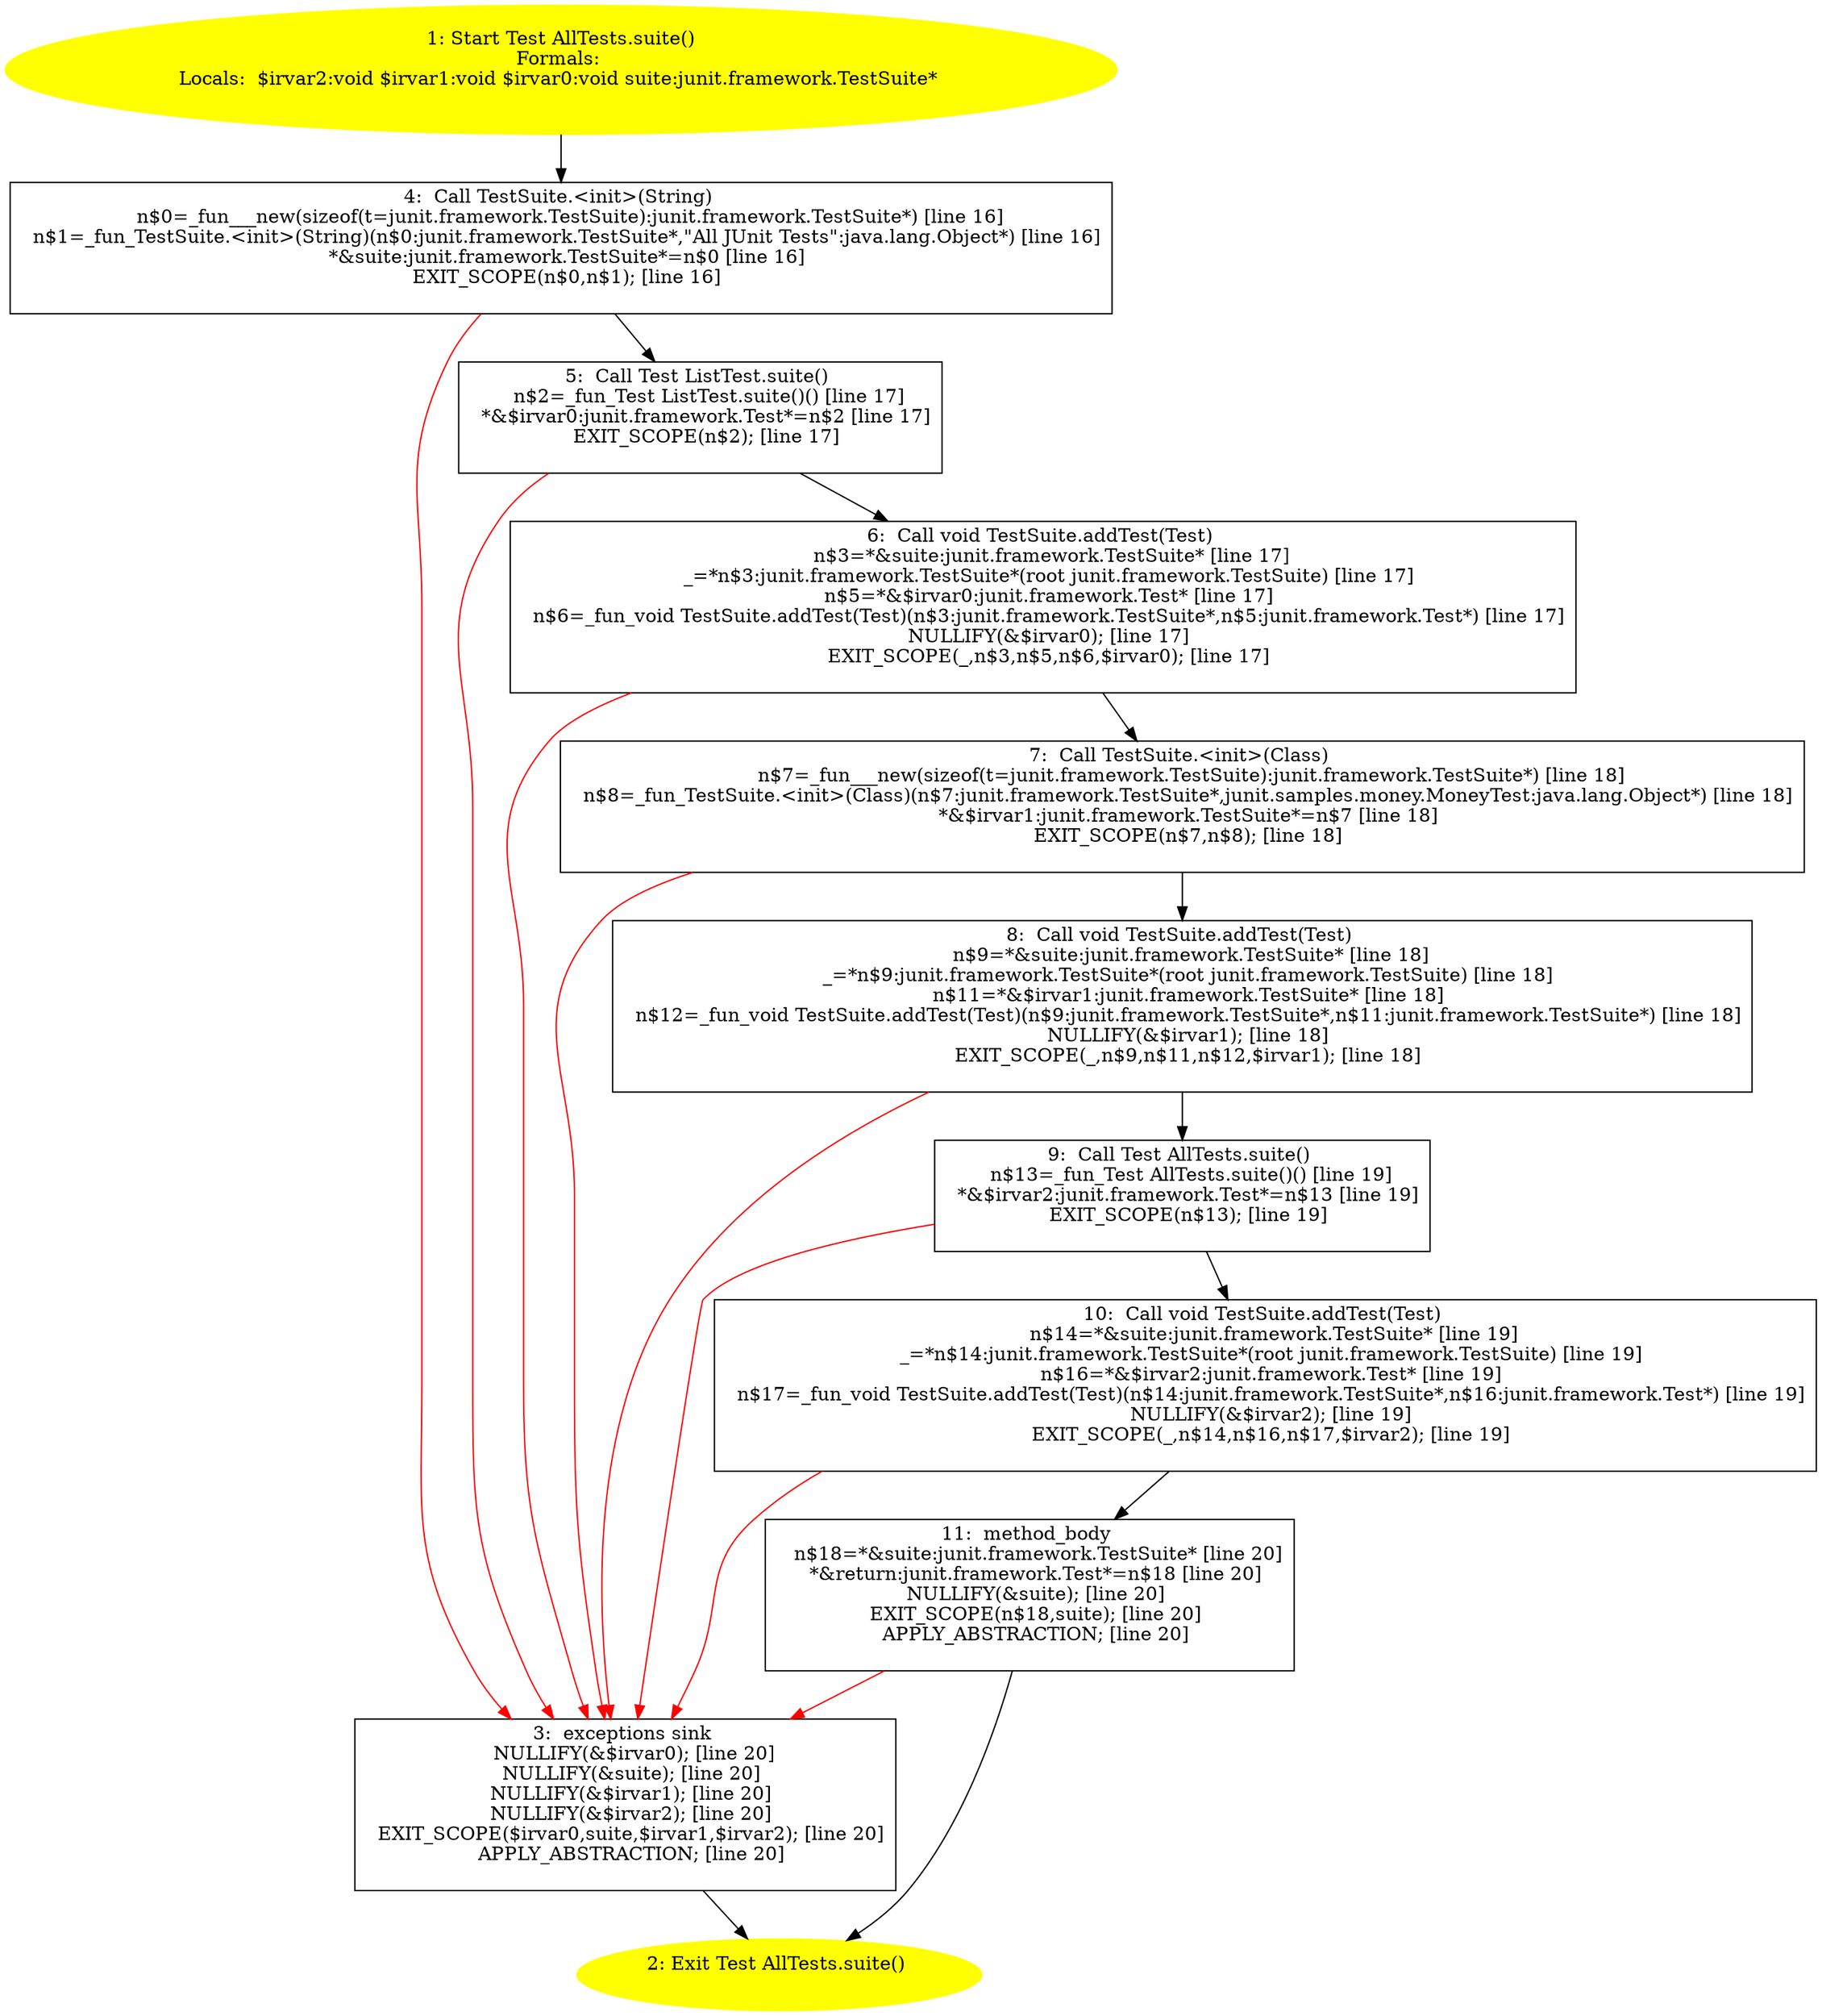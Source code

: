 /* @generated */
digraph cfg {
"junit.samples.AllTests.suite():junit.framework.Test.c7d9de836eb9d8b4b1eb6f2b79ac0735_1" [label="1: Start Test AllTests.suite()\nFormals: \nLocals:  $irvar2:void $irvar1:void $irvar0:void suite:junit.framework.TestSuite* \n  " color=yellow style=filled]
	

	 "junit.samples.AllTests.suite():junit.framework.Test.c7d9de836eb9d8b4b1eb6f2b79ac0735_1" -> "junit.samples.AllTests.suite():junit.framework.Test.c7d9de836eb9d8b4b1eb6f2b79ac0735_4" ;
"junit.samples.AllTests.suite():junit.framework.Test.c7d9de836eb9d8b4b1eb6f2b79ac0735_2" [label="2: Exit Test AllTests.suite() \n  " color=yellow style=filled]
	

"junit.samples.AllTests.suite():junit.framework.Test.c7d9de836eb9d8b4b1eb6f2b79ac0735_3" [label="3:  exceptions sink \n   NULLIFY(&$irvar0); [line 20]\n  NULLIFY(&suite); [line 20]\n  NULLIFY(&$irvar1); [line 20]\n  NULLIFY(&$irvar2); [line 20]\n  EXIT_SCOPE($irvar0,suite,$irvar1,$irvar2); [line 20]\n  APPLY_ABSTRACTION; [line 20]\n " shape="box"]
	

	 "junit.samples.AllTests.suite():junit.framework.Test.c7d9de836eb9d8b4b1eb6f2b79ac0735_3" -> "junit.samples.AllTests.suite():junit.framework.Test.c7d9de836eb9d8b4b1eb6f2b79ac0735_2" ;
"junit.samples.AllTests.suite():junit.framework.Test.c7d9de836eb9d8b4b1eb6f2b79ac0735_4" [label="4:  Call TestSuite.<init>(String) \n   n$0=_fun___new(sizeof(t=junit.framework.TestSuite):junit.framework.TestSuite*) [line 16]\n  n$1=_fun_TestSuite.<init>(String)(n$0:junit.framework.TestSuite*,\"All JUnit Tests\":java.lang.Object*) [line 16]\n  *&suite:junit.framework.TestSuite*=n$0 [line 16]\n  EXIT_SCOPE(n$0,n$1); [line 16]\n " shape="box"]
	

	 "junit.samples.AllTests.suite():junit.framework.Test.c7d9de836eb9d8b4b1eb6f2b79ac0735_4" -> "junit.samples.AllTests.suite():junit.framework.Test.c7d9de836eb9d8b4b1eb6f2b79ac0735_5" ;
	 "junit.samples.AllTests.suite():junit.framework.Test.c7d9de836eb9d8b4b1eb6f2b79ac0735_4" -> "junit.samples.AllTests.suite():junit.framework.Test.c7d9de836eb9d8b4b1eb6f2b79ac0735_3" [color="red" ];
"junit.samples.AllTests.suite():junit.framework.Test.c7d9de836eb9d8b4b1eb6f2b79ac0735_5" [label="5:  Call Test ListTest.suite() \n   n$2=_fun_Test ListTest.suite()() [line 17]\n  *&$irvar0:junit.framework.Test*=n$2 [line 17]\n  EXIT_SCOPE(n$2); [line 17]\n " shape="box"]
	

	 "junit.samples.AllTests.suite():junit.framework.Test.c7d9de836eb9d8b4b1eb6f2b79ac0735_5" -> "junit.samples.AllTests.suite():junit.framework.Test.c7d9de836eb9d8b4b1eb6f2b79ac0735_6" ;
	 "junit.samples.AllTests.suite():junit.framework.Test.c7d9de836eb9d8b4b1eb6f2b79ac0735_5" -> "junit.samples.AllTests.suite():junit.framework.Test.c7d9de836eb9d8b4b1eb6f2b79ac0735_3" [color="red" ];
"junit.samples.AllTests.suite():junit.framework.Test.c7d9de836eb9d8b4b1eb6f2b79ac0735_6" [label="6:  Call void TestSuite.addTest(Test) \n   n$3=*&suite:junit.framework.TestSuite* [line 17]\n  _=*n$3:junit.framework.TestSuite*(root junit.framework.TestSuite) [line 17]\n  n$5=*&$irvar0:junit.framework.Test* [line 17]\n  n$6=_fun_void TestSuite.addTest(Test)(n$3:junit.framework.TestSuite*,n$5:junit.framework.Test*) [line 17]\n  NULLIFY(&$irvar0); [line 17]\n  EXIT_SCOPE(_,n$3,n$5,n$6,$irvar0); [line 17]\n " shape="box"]
	

	 "junit.samples.AllTests.suite():junit.framework.Test.c7d9de836eb9d8b4b1eb6f2b79ac0735_6" -> "junit.samples.AllTests.suite():junit.framework.Test.c7d9de836eb9d8b4b1eb6f2b79ac0735_7" ;
	 "junit.samples.AllTests.suite():junit.framework.Test.c7d9de836eb9d8b4b1eb6f2b79ac0735_6" -> "junit.samples.AllTests.suite():junit.framework.Test.c7d9de836eb9d8b4b1eb6f2b79ac0735_3" [color="red" ];
"junit.samples.AllTests.suite():junit.framework.Test.c7d9de836eb9d8b4b1eb6f2b79ac0735_7" [label="7:  Call TestSuite.<init>(Class) \n   n$7=_fun___new(sizeof(t=junit.framework.TestSuite):junit.framework.TestSuite*) [line 18]\n  n$8=_fun_TestSuite.<init>(Class)(n$7:junit.framework.TestSuite*,junit.samples.money.MoneyTest:java.lang.Object*) [line 18]\n  *&$irvar1:junit.framework.TestSuite*=n$7 [line 18]\n  EXIT_SCOPE(n$7,n$8); [line 18]\n " shape="box"]
	

	 "junit.samples.AllTests.suite():junit.framework.Test.c7d9de836eb9d8b4b1eb6f2b79ac0735_7" -> "junit.samples.AllTests.suite():junit.framework.Test.c7d9de836eb9d8b4b1eb6f2b79ac0735_8" ;
	 "junit.samples.AllTests.suite():junit.framework.Test.c7d9de836eb9d8b4b1eb6f2b79ac0735_7" -> "junit.samples.AllTests.suite():junit.framework.Test.c7d9de836eb9d8b4b1eb6f2b79ac0735_3" [color="red" ];
"junit.samples.AllTests.suite():junit.framework.Test.c7d9de836eb9d8b4b1eb6f2b79ac0735_8" [label="8:  Call void TestSuite.addTest(Test) \n   n$9=*&suite:junit.framework.TestSuite* [line 18]\n  _=*n$9:junit.framework.TestSuite*(root junit.framework.TestSuite) [line 18]\n  n$11=*&$irvar1:junit.framework.TestSuite* [line 18]\n  n$12=_fun_void TestSuite.addTest(Test)(n$9:junit.framework.TestSuite*,n$11:junit.framework.TestSuite*) [line 18]\n  NULLIFY(&$irvar1); [line 18]\n  EXIT_SCOPE(_,n$9,n$11,n$12,$irvar1); [line 18]\n " shape="box"]
	

	 "junit.samples.AllTests.suite():junit.framework.Test.c7d9de836eb9d8b4b1eb6f2b79ac0735_8" -> "junit.samples.AllTests.suite():junit.framework.Test.c7d9de836eb9d8b4b1eb6f2b79ac0735_9" ;
	 "junit.samples.AllTests.suite():junit.framework.Test.c7d9de836eb9d8b4b1eb6f2b79ac0735_8" -> "junit.samples.AllTests.suite():junit.framework.Test.c7d9de836eb9d8b4b1eb6f2b79ac0735_3" [color="red" ];
"junit.samples.AllTests.suite():junit.framework.Test.c7d9de836eb9d8b4b1eb6f2b79ac0735_9" [label="9:  Call Test AllTests.suite() \n   n$13=_fun_Test AllTests.suite()() [line 19]\n  *&$irvar2:junit.framework.Test*=n$13 [line 19]\n  EXIT_SCOPE(n$13); [line 19]\n " shape="box"]
	

	 "junit.samples.AllTests.suite():junit.framework.Test.c7d9de836eb9d8b4b1eb6f2b79ac0735_9" -> "junit.samples.AllTests.suite():junit.framework.Test.c7d9de836eb9d8b4b1eb6f2b79ac0735_10" ;
	 "junit.samples.AllTests.suite():junit.framework.Test.c7d9de836eb9d8b4b1eb6f2b79ac0735_9" -> "junit.samples.AllTests.suite():junit.framework.Test.c7d9de836eb9d8b4b1eb6f2b79ac0735_3" [color="red" ];
"junit.samples.AllTests.suite():junit.framework.Test.c7d9de836eb9d8b4b1eb6f2b79ac0735_10" [label="10:  Call void TestSuite.addTest(Test) \n   n$14=*&suite:junit.framework.TestSuite* [line 19]\n  _=*n$14:junit.framework.TestSuite*(root junit.framework.TestSuite) [line 19]\n  n$16=*&$irvar2:junit.framework.Test* [line 19]\n  n$17=_fun_void TestSuite.addTest(Test)(n$14:junit.framework.TestSuite*,n$16:junit.framework.Test*) [line 19]\n  NULLIFY(&$irvar2); [line 19]\n  EXIT_SCOPE(_,n$14,n$16,n$17,$irvar2); [line 19]\n " shape="box"]
	

	 "junit.samples.AllTests.suite():junit.framework.Test.c7d9de836eb9d8b4b1eb6f2b79ac0735_10" -> "junit.samples.AllTests.suite():junit.framework.Test.c7d9de836eb9d8b4b1eb6f2b79ac0735_11" ;
	 "junit.samples.AllTests.suite():junit.framework.Test.c7d9de836eb9d8b4b1eb6f2b79ac0735_10" -> "junit.samples.AllTests.suite():junit.framework.Test.c7d9de836eb9d8b4b1eb6f2b79ac0735_3" [color="red" ];
"junit.samples.AllTests.suite():junit.framework.Test.c7d9de836eb9d8b4b1eb6f2b79ac0735_11" [label="11:  method_body \n   n$18=*&suite:junit.framework.TestSuite* [line 20]\n  *&return:junit.framework.Test*=n$18 [line 20]\n  NULLIFY(&suite); [line 20]\n  EXIT_SCOPE(n$18,suite); [line 20]\n  APPLY_ABSTRACTION; [line 20]\n " shape="box"]
	

	 "junit.samples.AllTests.suite():junit.framework.Test.c7d9de836eb9d8b4b1eb6f2b79ac0735_11" -> "junit.samples.AllTests.suite():junit.framework.Test.c7d9de836eb9d8b4b1eb6f2b79ac0735_2" ;
	 "junit.samples.AllTests.suite():junit.framework.Test.c7d9de836eb9d8b4b1eb6f2b79ac0735_11" -> "junit.samples.AllTests.suite():junit.framework.Test.c7d9de836eb9d8b4b1eb6f2b79ac0735_3" [color="red" ];
}
